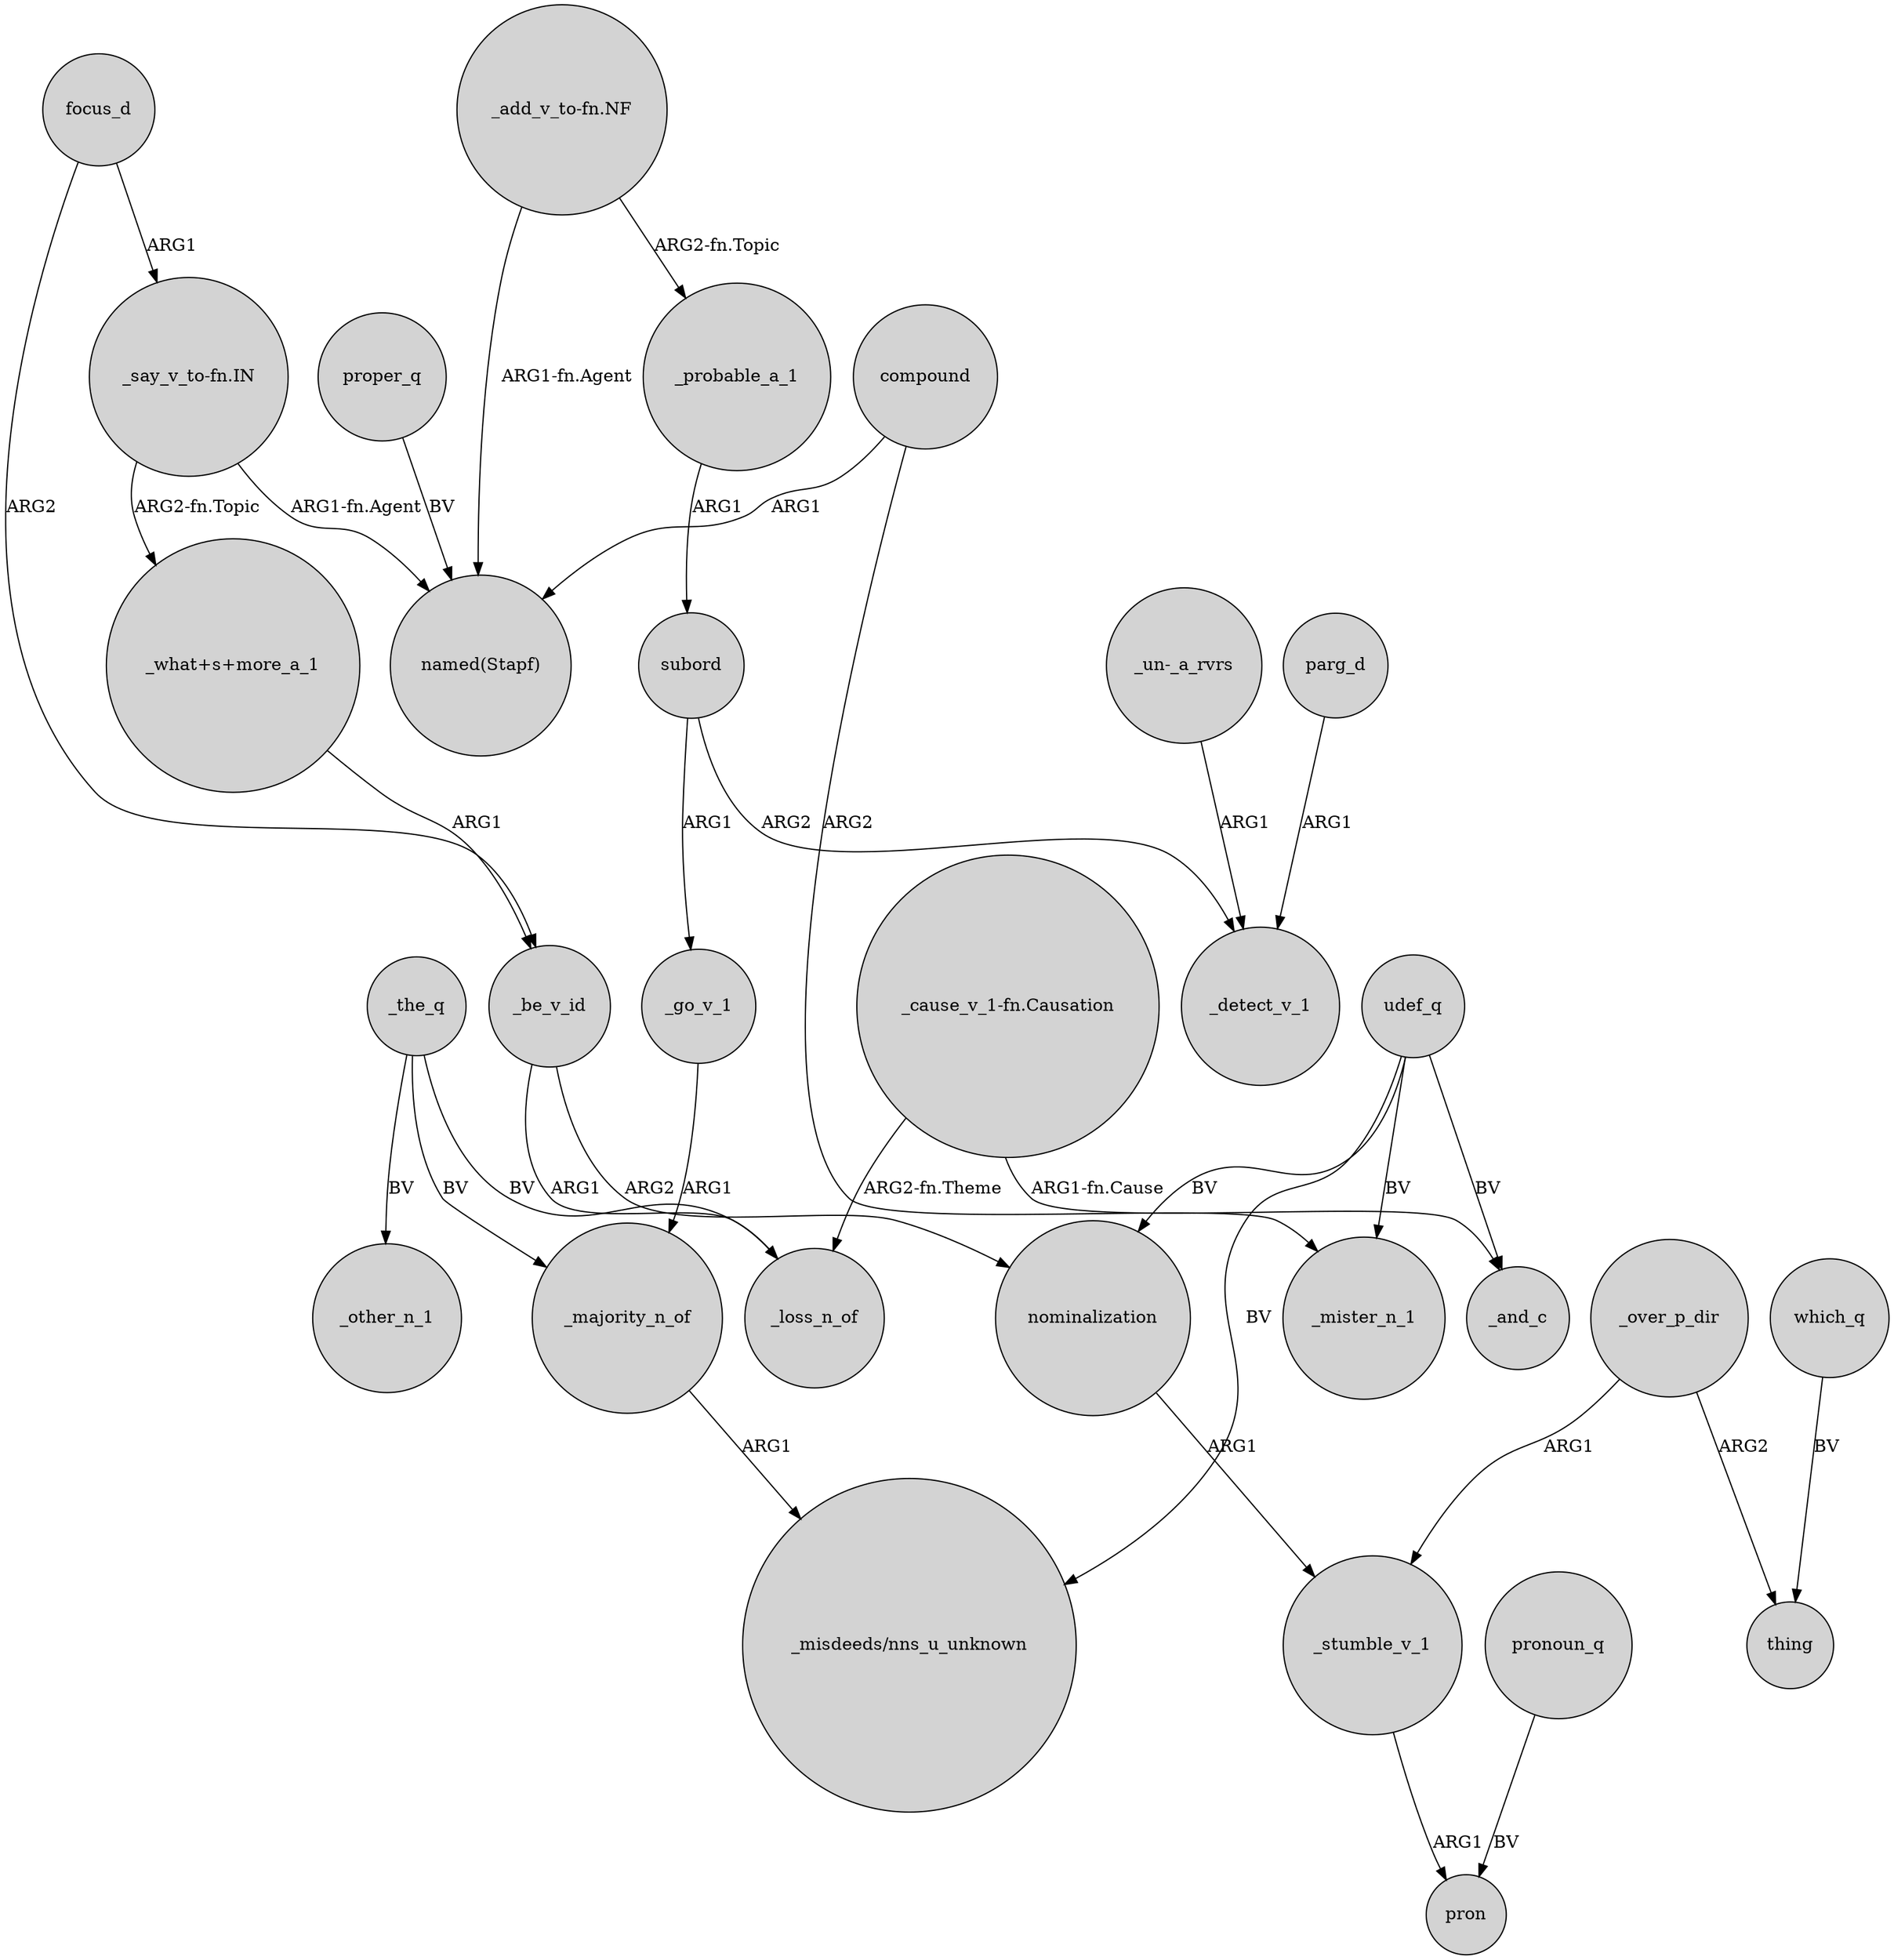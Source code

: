 digraph {
	node [shape=circle style=filled]
	focus_d -> _be_v_id [label=ARG2]
	_go_v_1 -> _majority_n_of [label=ARG1]
	"_add_v_to-fn.NF" -> "named(Stapf)" [label="ARG1-fn.Agent"]
	subord -> _go_v_1 [label=ARG1]
	_over_p_dir -> thing [label=ARG2]
	compound -> _mister_n_1 [label=ARG2]
	"_say_v_to-fn.IN" -> "named(Stapf)" [label="ARG1-fn.Agent"]
	subord -> _detect_v_1 [label=ARG2]
	udef_q -> _mister_n_1 [label=BV]
	_the_q -> _majority_n_of [label=BV]
	"_what+s+more_a_1" -> _be_v_id [label=ARG1]
	_over_p_dir -> _stumble_v_1 [label=ARG1]
	"_say_v_to-fn.IN" -> "_what+s+more_a_1" [label="ARG2-fn.Topic"]
	pronoun_q -> pron [label=BV]
	"_cause_v_1-fn.Causation" -> _loss_n_of [label="ARG2-fn.Theme"]
	_the_q -> _other_n_1 [label=BV]
	"_cause_v_1-fn.Causation" -> _and_c [label="ARG1-fn.Cause"]
	"_un-_a_rvrs" -> _detect_v_1 [label=ARG1]
	_the_q -> _loss_n_of [label=BV]
	_be_v_id -> _loss_n_of [label=ARG1]
	nominalization -> _stumble_v_1 [label=ARG1]
	compound -> "named(Stapf)" [label=ARG1]
	parg_d -> _detect_v_1 [label=ARG1]
	_be_v_id -> nominalization [label=ARG2]
	_probable_a_1 -> subord [label=ARG1]
	udef_q -> nominalization [label=BV]
	_majority_n_of -> "_misdeeds/nns_u_unknown" [label=ARG1]
	proper_q -> "named(Stapf)" [label=BV]
	udef_q -> "_misdeeds/nns_u_unknown" [label=BV]
	_stumble_v_1 -> pron [label=ARG1]
	udef_q -> _and_c [label=BV]
	focus_d -> "_say_v_to-fn.IN" [label=ARG1]
	which_q -> thing [label=BV]
	"_add_v_to-fn.NF" -> _probable_a_1 [label="ARG2-fn.Topic"]
}
